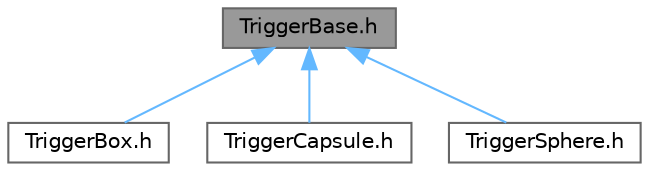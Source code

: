 digraph "TriggerBase.h"
{
 // INTERACTIVE_SVG=YES
 // LATEX_PDF_SIZE
  bgcolor="transparent";
  edge [fontname=Helvetica,fontsize=10,labelfontname=Helvetica,labelfontsize=10];
  node [fontname=Helvetica,fontsize=10,shape=box,height=0.2,width=0.4];
  Node1 [id="Node000001",label="TriggerBase.h",height=0.2,width=0.4,color="gray40", fillcolor="grey60", style="filled", fontcolor="black",tooltip=" "];
  Node1 -> Node2 [id="edge1_Node000001_Node000002",dir="back",color="steelblue1",style="solid",tooltip=" "];
  Node2 [id="Node000002",label="TriggerBox.h",height=0.2,width=0.4,color="grey40", fillcolor="white", style="filled",URL="$dd/d93/TriggerBox_8h.html",tooltip=" "];
  Node1 -> Node3 [id="edge2_Node000001_Node000003",dir="back",color="steelblue1",style="solid",tooltip=" "];
  Node3 [id="Node000003",label="TriggerCapsule.h",height=0.2,width=0.4,color="grey40", fillcolor="white", style="filled",URL="$d2/d36/TriggerCapsule_8h.html",tooltip=" "];
  Node1 -> Node4 [id="edge3_Node000001_Node000004",dir="back",color="steelblue1",style="solid",tooltip=" "];
  Node4 [id="Node000004",label="TriggerSphere.h",height=0.2,width=0.4,color="grey40", fillcolor="white", style="filled",URL="$d7/dba/TriggerSphere_8h.html",tooltip=" "];
}
